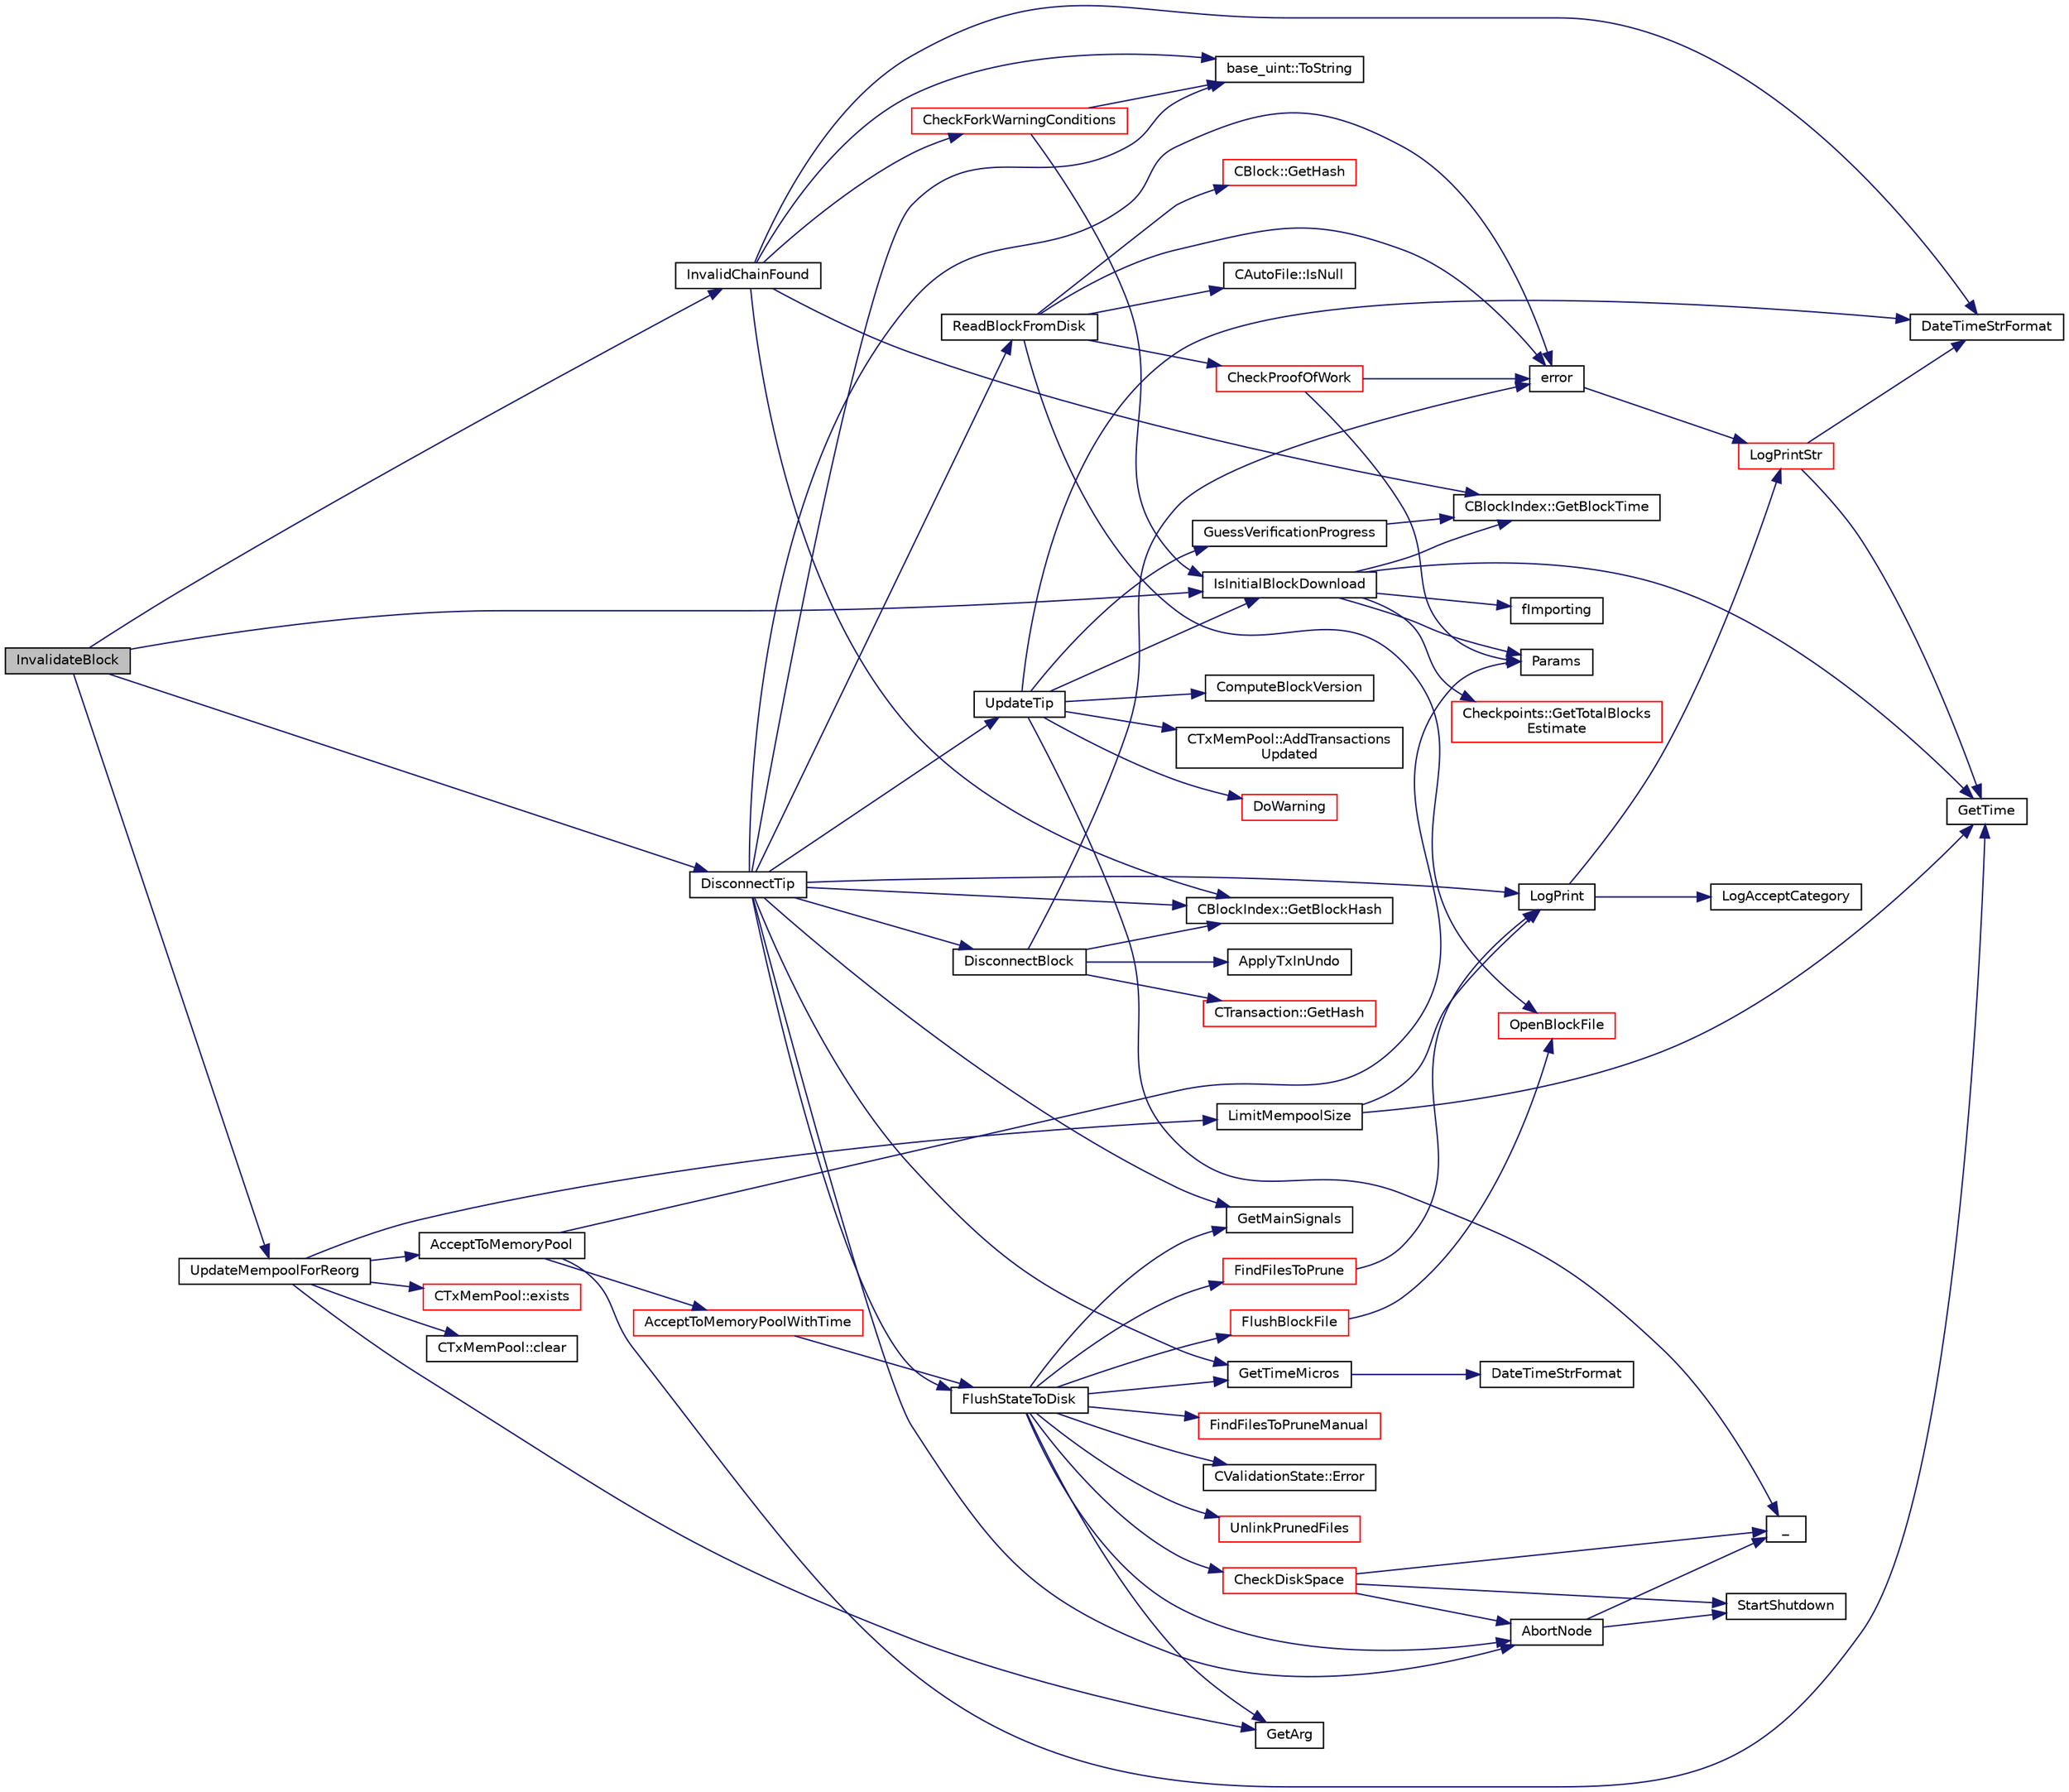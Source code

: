 digraph "InvalidateBlock"
{
  edge [fontname="Helvetica",fontsize="10",labelfontname="Helvetica",labelfontsize="10"];
  node [fontname="Helvetica",fontsize="10",shape=record];
  rankdir="LR";
  Node1075 [label="InvalidateBlock",height=0.2,width=0.4,color="black", fillcolor="grey75", style="filled", fontcolor="black"];
  Node1075 -> Node1076 [color="midnightblue",fontsize="10",style="solid",fontname="Helvetica"];
  Node1076 [label="DisconnectTip",height=0.2,width=0.4,color="black", fillcolor="white", style="filled",URL="$dd/d7d/validation_8cpp.html#af22a75696068786d303019f31f29eb9e",tooltip="Disconnect chainActive&#39;s tip. "];
  Node1076 -> Node1077 [color="midnightblue",fontsize="10",style="solid",fontname="Helvetica"];
  Node1077 [label="ReadBlockFromDisk",height=0.2,width=0.4,color="black", fillcolor="white", style="filled",URL="$dd/d7d/validation_8cpp.html#a578c1df234b05798180f0235d469a5ba",tooltip="Functions for disk access for blocks. "];
  Node1077 -> Node1078 [color="midnightblue",fontsize="10",style="solid",fontname="Helvetica"];
  Node1078 [label="OpenBlockFile",height=0.2,width=0.4,color="red", fillcolor="white", style="filled",URL="$dd/d7d/validation_8cpp.html#a0d81388930a4ccb6a69b9abdd1ef5097",tooltip="Open a block file (blk?????.dat) "];
  Node1077 -> Node1086 [color="midnightblue",fontsize="10",style="solid",fontname="Helvetica"];
  Node1086 [label="CAutoFile::IsNull",height=0.2,width=0.4,color="black", fillcolor="white", style="filled",URL="$df/dc9/class_c_auto_file.html#a7fd47268b6d85a89acafdb73559f8e78",tooltip="Return true if the wrapped FILE* is NULL, false otherwise. "];
  Node1077 -> Node1087 [color="midnightblue",fontsize="10",style="solid",fontname="Helvetica"];
  Node1087 [label="error",height=0.2,width=0.4,color="black", fillcolor="white", style="filled",URL="$d8/d3c/util_8h.html#af8985880cf4ef26df0a5aa2ffcb76662"];
  Node1087 -> Node1088 [color="midnightblue",fontsize="10",style="solid",fontname="Helvetica"];
  Node1088 [label="LogPrintStr",height=0.2,width=0.4,color="red", fillcolor="white", style="filled",URL="$d8/d3c/util_8h.html#afd4c3002b2797c0560adddb6af3ca1da"];
  Node1088 -> Node1090 [color="midnightblue",fontsize="10",style="solid",fontname="Helvetica"];
  Node1090 [label="DateTimeStrFormat",height=0.2,width=0.4,color="black", fillcolor="white", style="filled",URL="$df/d2d/util_8cpp.html#a749bc6776c8ec72d7c5e4dea56aee415"];
  Node1088 -> Node1091 [color="midnightblue",fontsize="10",style="solid",fontname="Helvetica"];
  Node1091 [label="GetTime",height=0.2,width=0.4,color="black", fillcolor="white", style="filled",URL="$df/d2d/util_8cpp.html#a46fac5fba8ba905b5f9acb364f5d8c6f"];
  Node1077 -> Node1092 [color="midnightblue",fontsize="10",style="solid",fontname="Helvetica"];
  Node1092 [label="CheckProofOfWork",height=0.2,width=0.4,color="red", fillcolor="white", style="filled",URL="$d1/d08/proofs_8cpp.html#a20a76dbc6ac5b8a6e0aaef85522b1069",tooltip="Check whether a block hash satisfies the proof-of-work requirement specified by nBits. "];
  Node1092 -> Node1082 [color="midnightblue",fontsize="10",style="solid",fontname="Helvetica"];
  Node1082 [label="Params",height=0.2,width=0.4,color="black", fillcolor="white", style="filled",URL="$df/dbf/chainparams_8cpp.html#ace5c5b706d71a324a417dd2db394fd4a",tooltip="Return the currently selected parameters. "];
  Node1092 -> Node1087 [color="midnightblue",fontsize="10",style="solid",fontname="Helvetica"];
  Node1077 -> Node1094 [color="midnightblue",fontsize="10",style="solid",fontname="Helvetica"];
  Node1094 [label="CBlock::GetHash",height=0.2,width=0.4,color="red", fillcolor="white", style="filled",URL="$d3/d51/class_c_block.html#a681acf1fa72ec2ed6c83ea5afc14e0f3"];
  Node1076 -> Node1097 [color="midnightblue",fontsize="10",style="solid",fontname="Helvetica"];
  Node1097 [label="AbortNode",height=0.2,width=0.4,color="black", fillcolor="white", style="filled",URL="$df/d0a/main_8cpp.html#a183c4f45aed59599d1875a80d0cf58ca",tooltip="Abort with a message. "];
  Node1097 -> Node1098 [color="midnightblue",fontsize="10",style="solid",fontname="Helvetica"];
  Node1098 [label="_",height=0.2,width=0.4,color="black", fillcolor="white", style="filled",URL="$d9/d6d/ui__interface_8h.html#aad133bb6103b53cebf03fd01e2f11ba1",tooltip="Translation function: Call Translate signal on UI interface, which returns a boost::optional result..."];
  Node1097 -> Node1099 [color="midnightblue",fontsize="10",style="solid",fontname="Helvetica"];
  Node1099 [label="StartShutdown",height=0.2,width=0.4,color="black", fillcolor="white", style="filled",URL="$d0/dc9/init_8cpp.html#ac7140c7327b1e6a8d46470b1cd0e8e1b"];
  Node1076 -> Node1100 [color="midnightblue",fontsize="10",style="solid",fontname="Helvetica"];
  Node1100 [label="GetTimeMicros",height=0.2,width=0.4,color="black", fillcolor="white", style="filled",URL="$d8/d3c/util_8h.html#a0c5a06b50cd805b1923552114494c029"];
  Node1100 -> Node1101 [color="midnightblue",fontsize="10",style="solid",fontname="Helvetica"];
  Node1101 [label="DateTimeStrFormat",height=0.2,width=0.4,color="black", fillcolor="white", style="filled",URL="$d8/d3c/util_8h.html#a749bc6776c8ec72d7c5e4dea56aee415"];
  Node1076 -> Node1102 [color="midnightblue",fontsize="10",style="solid",fontname="Helvetica"];
  Node1102 [label="DisconnectBlock",height=0.2,width=0.4,color="black", fillcolor="white", style="filled",URL="$dd/d7d/validation_8cpp.html#a9ae73cb80e18eba566a76c8f7ceb887c",tooltip="Undo the effects of this block (with given index) on the UTXO set represented by coins. "];
  Node1102 -> Node1103 [color="midnightblue",fontsize="10",style="solid",fontname="Helvetica"];
  Node1103 [label="CBlockIndex::GetBlockHash",height=0.2,width=0.4,color="black", fillcolor="white", style="filled",URL="$d3/dbd/class_c_block_index.html#a98490a2788c65cdd6ae9002b004dd74c"];
  Node1102 -> Node1087 [color="midnightblue",fontsize="10",style="solid",fontname="Helvetica"];
  Node1102 -> Node1104 [color="midnightblue",fontsize="10",style="solid",fontname="Helvetica"];
  Node1104 [label="CTransaction::GetHash",height=0.2,width=0.4,color="red", fillcolor="white", style="filled",URL="$df/d43/class_c_transaction.html#a0b46d80e82ca324e82c2ce3fc1492bfa"];
  Node1102 -> Node1107 [color="midnightblue",fontsize="10",style="solid",fontname="Helvetica"];
  Node1107 [label="ApplyTxInUndo",height=0.2,width=0.4,color="black", fillcolor="white", style="filled",URL="$dd/d7d/validation_8cpp.html#a492da8f7add38097a8e55f3445a9c83b",tooltip="Restore the UTXO in a Coin at a given COutPoint. "];
  Node1076 -> Node1087 [color="midnightblue",fontsize="10",style="solid",fontname="Helvetica"];
  Node1076 -> Node1103 [color="midnightblue",fontsize="10",style="solid",fontname="Helvetica"];
  Node1076 -> Node1108 [color="midnightblue",fontsize="10",style="solid",fontname="Helvetica"];
  Node1108 [label="base_uint::ToString",height=0.2,width=0.4,color="black", fillcolor="white", style="filled",URL="$da/df7/classbase__uint.html#acccba4d9d51a0c36261718ca0cbb293b"];
  Node1076 -> Node1109 [color="midnightblue",fontsize="10",style="solid",fontname="Helvetica"];
  Node1109 [label="LogPrint",height=0.2,width=0.4,color="black", fillcolor="white", style="filled",URL="$d8/d3c/util_8h.html#aab1f837a2366f424bdc996fdf6352171"];
  Node1109 -> Node1110 [color="midnightblue",fontsize="10",style="solid",fontname="Helvetica"];
  Node1110 [label="LogAcceptCategory",height=0.2,width=0.4,color="black", fillcolor="white", style="filled",URL="$d8/d3c/util_8h.html#a343d2a13efe00125f78d25dafb0a8d98"];
  Node1109 -> Node1088 [color="midnightblue",fontsize="10",style="solid",fontname="Helvetica"];
  Node1076 -> Node1111 [color="midnightblue",fontsize="10",style="solid",fontname="Helvetica"];
  Node1111 [label="FlushStateToDisk",height=0.2,width=0.4,color="black", fillcolor="white", style="filled",URL="$dd/d7d/validation_8cpp.html#a788f3aaee688481378aa35a0e776718a",tooltip="Update the on-disk chain state. "];
  Node1111 -> Node1112 [color="midnightblue",fontsize="10",style="solid",fontname="Helvetica"];
  Node1112 [label="FindFilesToPruneManual",height=0.2,width=0.4,color="red", fillcolor="white", style="filled",URL="$dd/d7d/validation_8cpp.html#a7b3cf36109d96522d4aabe9449e42a3a"];
  Node1111 -> Node1114 [color="midnightblue",fontsize="10",style="solid",fontname="Helvetica"];
  Node1114 [label="FindFilesToPrune",height=0.2,width=0.4,color="red", fillcolor="white", style="filled",URL="$dd/d7d/validation_8cpp.html#a1cdff462f05b3641a87b34498673bdee",tooltip="Prune block and undo files (blk???.dat and undo???.dat) so that the disk space used is less than a us..."];
  Node1114 -> Node1109 [color="midnightblue",fontsize="10",style="solid",fontname="Helvetica"];
  Node1111 -> Node1100 [color="midnightblue",fontsize="10",style="solid",fontname="Helvetica"];
  Node1111 -> Node1116 [color="midnightblue",fontsize="10",style="solid",fontname="Helvetica"];
  Node1116 [label="GetArg",height=0.2,width=0.4,color="black", fillcolor="white", style="filled",URL="$df/d2d/util_8cpp.html#a24f685720bf40370e5bd2a192ad50cd8",tooltip="Return string argument or default value. "];
  Node1111 -> Node1117 [color="midnightblue",fontsize="10",style="solid",fontname="Helvetica"];
  Node1117 [label="CheckDiskSpace",height=0.2,width=0.4,color="red", fillcolor="white", style="filled",URL="$dd/d7d/validation_8cpp.html#a7d4a97e049394047743b48c0cd0f0791",tooltip="Check whether enough disk space is available for an incoming block. "];
  Node1117 -> Node1098 [color="midnightblue",fontsize="10",style="solid",fontname="Helvetica"];
  Node1117 -> Node1099 [color="midnightblue",fontsize="10",style="solid",fontname="Helvetica"];
  Node1117 -> Node1097 [color="midnightblue",fontsize="10",style="solid",fontname="Helvetica"];
  Node1111 -> Node1118 [color="midnightblue",fontsize="10",style="solid",fontname="Helvetica"];
  Node1118 [label="CValidationState::Error",height=0.2,width=0.4,color="black", fillcolor="white", style="filled",URL="$d5/df6/class_c_validation_state.html#abf67ad56f62df5679d47c289684c554c"];
  Node1111 -> Node1119 [color="midnightblue",fontsize="10",style="solid",fontname="Helvetica"];
  Node1119 [label="FlushBlockFile",height=0.2,width=0.4,color="red", fillcolor="white", style="filled",URL="$dd/d7d/validation_8cpp.html#a60aaca97e87f41ccf0f794d1ff252bff"];
  Node1119 -> Node1078 [color="midnightblue",fontsize="10",style="solid",fontname="Helvetica"];
  Node1111 -> Node1097 [color="midnightblue",fontsize="10",style="solid",fontname="Helvetica"];
  Node1111 -> Node1124 [color="midnightblue",fontsize="10",style="solid",fontname="Helvetica"];
  Node1124 [label="UnlinkPrunedFiles",height=0.2,width=0.4,color="red", fillcolor="white", style="filled",URL="$dd/d7d/validation_8cpp.html#aeec5391c3d81044fb887645b81803b4b",tooltip="Actually unlink the specified files. "];
  Node1111 -> Node1125 [color="midnightblue",fontsize="10",style="solid",fontname="Helvetica"];
  Node1125 [label="GetMainSignals",height=0.2,width=0.4,color="black", fillcolor="white", style="filled",URL="$d1/dd6/validationinterface_8cpp.html#a0aaad62c8654cb1868295e0682b05866"];
  Node1076 -> Node1126 [color="midnightblue",fontsize="10",style="solid",fontname="Helvetica"];
  Node1126 [label="UpdateTip",height=0.2,width=0.4,color="black", fillcolor="white", style="filled",URL="$dd/d7d/validation_8cpp.html#a58ea59a717507dc67e9e2502d3a5a2b9",tooltip="Update chainActive and related internal data structures. "];
  Node1126 -> Node1127 [color="midnightblue",fontsize="10",style="solid",fontname="Helvetica"];
  Node1127 [label="CTxMemPool::AddTransactions\lUpdated",height=0.2,width=0.4,color="black", fillcolor="white", style="filled",URL="$db/d98/class_c_tx_mem_pool.html#a3039b67e5eebaa3ff830261c192816f2"];
  Node1126 -> Node1128 [color="midnightblue",fontsize="10",style="solid",fontname="Helvetica"];
  Node1128 [label="IsInitialBlockDownload",height=0.2,width=0.4,color="black", fillcolor="white", style="filled",URL="$dd/d7d/validation_8cpp.html#a5edcd96316574fd4a7f3ae0922a5cfd6",tooltip="Check whether we are doing an initial block download (synchronizing from disk or network) ..."];
  Node1128 -> Node1129 [color="midnightblue",fontsize="10",style="solid",fontname="Helvetica"];
  Node1129 [label="Checkpoints::GetTotalBlocks\lEstimate",height=0.2,width=0.4,color="red", fillcolor="white", style="filled",URL="$d5/d46/namespace_checkpoints.html#ac4dc0a0ba00009be52fee3eef694c2c0"];
  Node1128 -> Node1091 [color="midnightblue",fontsize="10",style="solid",fontname="Helvetica"];
  Node1128 -> Node1132 [color="midnightblue",fontsize="10",style="solid",fontname="Helvetica"];
  Node1132 [label="CBlockIndex::GetBlockTime",height=0.2,width=0.4,color="black", fillcolor="white", style="filled",URL="$d3/dbd/class_c_block_index.html#a9fe0d4463c07c466f66252e8eec25f5c"];
  Node1128 -> Node1082 [color="midnightblue",fontsize="10",style="solid",fontname="Helvetica"];
  Node1128 -> Node1133 [color="midnightblue",fontsize="10",style="solid",fontname="Helvetica"];
  Node1133 [label="fImporting",height=0.2,width=0.4,color="black", fillcolor="white", style="filled",URL="$dd/d7d/validation_8cpp.html#a30436c6f8e34f6f70217dafd009f1815"];
  Node1126 -> Node1098 [color="midnightblue",fontsize="10",style="solid",fontname="Helvetica"];
  Node1126 -> Node1134 [color="midnightblue",fontsize="10",style="solid",fontname="Helvetica"];
  Node1134 [label="DoWarning",height=0.2,width=0.4,color="red", fillcolor="white", style="filled",URL="$dd/d7d/validation_8cpp.html#a14d334be78fc6c46effb8f0320e64f1f"];
  Node1126 -> Node1139 [color="midnightblue",fontsize="10",style="solid",fontname="Helvetica"];
  Node1139 [label="ComputeBlockVersion",height=0.2,width=0.4,color="black", fillcolor="white", style="filled",URL="$dd/d7d/validation_8cpp.html#a0657e7220e2c33df7a210032ca61b7fe",tooltip="Determine what nVersion a new block should use. "];
  Node1126 -> Node1090 [color="midnightblue",fontsize="10",style="solid",fontname="Helvetica"];
  Node1126 -> Node1140 [color="midnightblue",fontsize="10",style="solid",fontname="Helvetica"];
  Node1140 [label="GuessVerificationProgress",height=0.2,width=0.4,color="black", fillcolor="white", style="filled",URL="$dd/d7d/validation_8cpp.html#ae466f595b8c57bd7a80777c8d34dfdc2",tooltip="Guess how far we are in the verification process at the given block index. "];
  Node1140 -> Node1132 [color="midnightblue",fontsize="10",style="solid",fontname="Helvetica"];
  Node1076 -> Node1125 [color="midnightblue",fontsize="10",style="solid",fontname="Helvetica"];
  Node1075 -> Node1141 [color="midnightblue",fontsize="10",style="solid",fontname="Helvetica"];
  Node1141 [label="UpdateMempoolForReorg",height=0.2,width=0.4,color="black", fillcolor="white", style="filled",URL="$dd/d7d/validation_8cpp.html#aaa1204b724d7b62f09ef22df4c6a592d"];
  Node1141 -> Node1142 [color="midnightblue",fontsize="10",style="solid",fontname="Helvetica"];
  Node1142 [label="AcceptToMemoryPool",height=0.2,width=0.4,color="black", fillcolor="white", style="filled",URL="$dd/d7d/validation_8cpp.html#a7ec76993508bbfdca2d2cb4e9840bf0d",tooltip="(try to) add transaction to memory pool plTxnReplaced will be appended to with all transactions repla..."];
  Node1142 -> Node1082 [color="midnightblue",fontsize="10",style="solid",fontname="Helvetica"];
  Node1142 -> Node1143 [color="midnightblue",fontsize="10",style="solid",fontname="Helvetica"];
  Node1143 [label="AcceptToMemoryPoolWithTime",height=0.2,width=0.4,color="red", fillcolor="white", style="filled",URL="$dd/d7d/validation_8cpp.html#a7e5d2eb678cdda338b2dc803a2d4999f",tooltip="(try to) add transaction to memory pool with a specified acceptance time "];
  Node1143 -> Node1111 [color="midnightblue",fontsize="10",style="solid",fontname="Helvetica"];
  Node1142 -> Node1091 [color="midnightblue",fontsize="10",style="solid",fontname="Helvetica"];
  Node1141 -> Node1170 [color="midnightblue",fontsize="10",style="solid",fontname="Helvetica"];
  Node1170 [label="CTxMemPool::exists",height=0.2,width=0.4,color="red", fillcolor="white", style="filled",URL="$db/d98/class_c_tx_mem_pool.html#a8b7a13b5289ab839d4460f41a7da9789"];
  Node1141 -> Node1296 [color="midnightblue",fontsize="10",style="solid",fontname="Helvetica"];
  Node1296 [label="CTxMemPool::clear",height=0.2,width=0.4,color="black", fillcolor="white", style="filled",URL="$db/d98/class_c_tx_mem_pool.html#a6dba6bce4139392751321438a29b6b09"];
  Node1141 -> Node1295 [color="midnightblue",fontsize="10",style="solid",fontname="Helvetica"];
  Node1295 [label="LimitMempoolSize",height=0.2,width=0.4,color="black", fillcolor="white", style="filled",URL="$dd/d7d/validation_8cpp.html#a7e7f42c8ba171f4661a9cfa9f4b37fba"];
  Node1295 -> Node1091 [color="midnightblue",fontsize="10",style="solid",fontname="Helvetica"];
  Node1295 -> Node1109 [color="midnightblue",fontsize="10",style="solid",fontname="Helvetica"];
  Node1141 -> Node1116 [color="midnightblue",fontsize="10",style="solid",fontname="Helvetica"];
  Node1075 -> Node1297 [color="midnightblue",fontsize="10",style="solid",fontname="Helvetica"];
  Node1297 [label="InvalidChainFound",height=0.2,width=0.4,color="black", fillcolor="white", style="filled",URL="$dd/d7d/validation_8cpp.html#a13e27b2736226dd1e1cb3918eeb58153"];
  Node1297 -> Node1103 [color="midnightblue",fontsize="10",style="solid",fontname="Helvetica"];
  Node1297 -> Node1108 [color="midnightblue",fontsize="10",style="solid",fontname="Helvetica"];
  Node1297 -> Node1090 [color="midnightblue",fontsize="10",style="solid",fontname="Helvetica"];
  Node1297 -> Node1132 [color="midnightblue",fontsize="10",style="solid",fontname="Helvetica"];
  Node1297 -> Node1298 [color="midnightblue",fontsize="10",style="solid",fontname="Helvetica"];
  Node1298 [label="CheckForkWarningConditions",height=0.2,width=0.4,color="red", fillcolor="white", style="filled",URL="$dd/d7d/validation_8cpp.html#acb209b9d0e17f884e1fe6c8ee14ebc79"];
  Node1298 -> Node1128 [color="midnightblue",fontsize="10",style="solid",fontname="Helvetica"];
  Node1298 -> Node1108 [color="midnightblue",fontsize="10",style="solid",fontname="Helvetica"];
  Node1075 -> Node1128 [color="midnightblue",fontsize="10",style="solid",fontname="Helvetica"];
}
